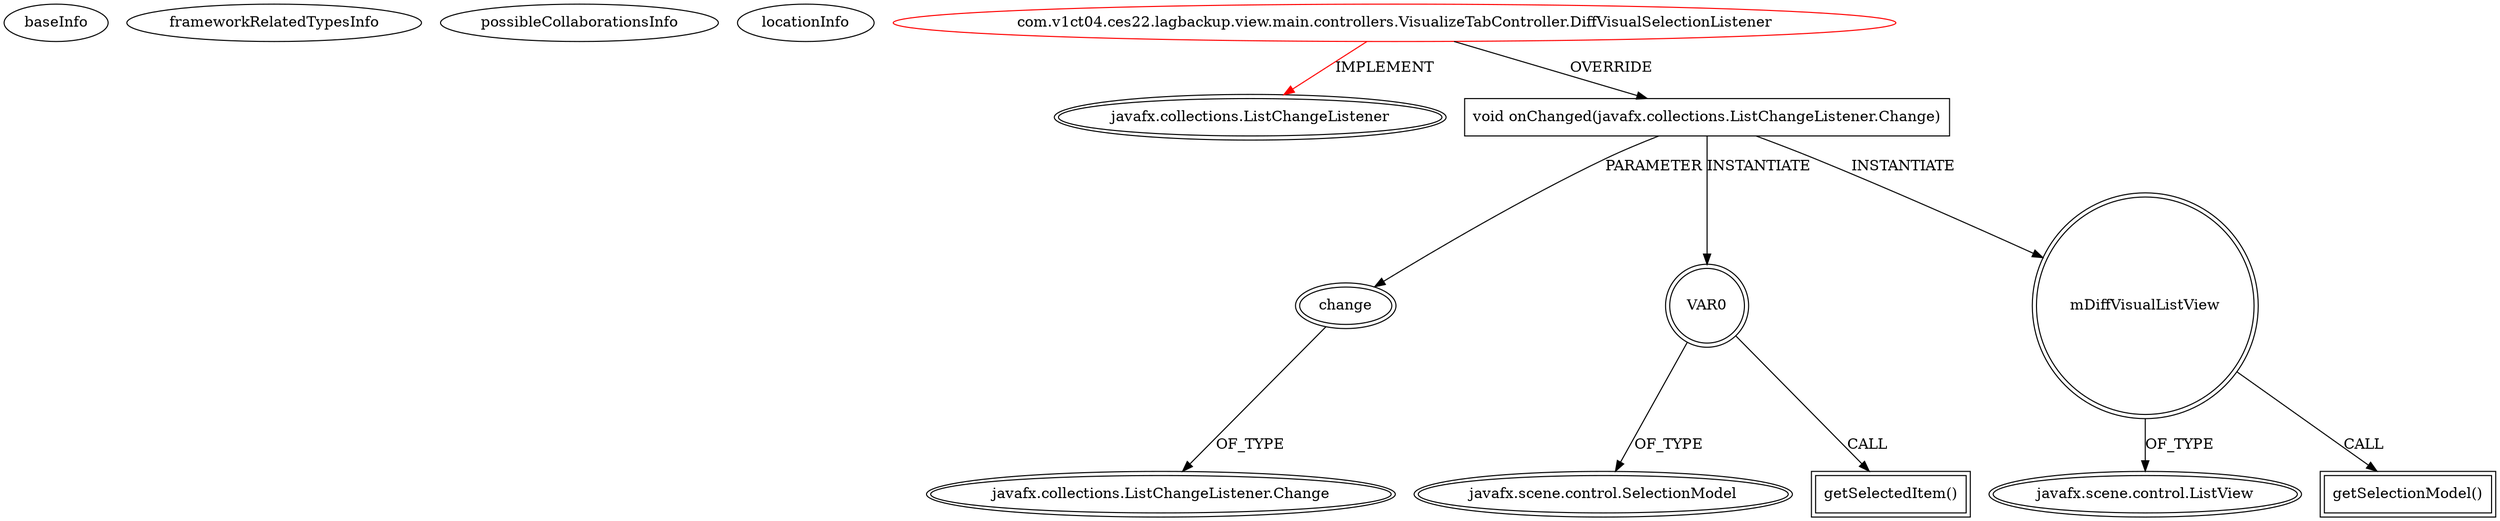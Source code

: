 digraph {
baseInfo[graphId=4638,category="extension_graph",isAnonymous=false,possibleRelation=false]
frameworkRelatedTypesInfo[0="javafx.collections.ListChangeListener"]
possibleCollaborationsInfo[]
locationInfo[projectName="v1ct04-lagbackup",filePath="/v1ct04-lagbackup/lagbackup-master/src/com/v1ct04/ces22/lagbackup/view/main/controllers/VisualizeTabController.java",contextSignature="DiffVisualSelectionListener",graphId="4638"]
0[label="com.v1ct04.ces22.lagbackup.view.main.controllers.VisualizeTabController.DiffVisualSelectionListener",vertexType="ROOT_CLIENT_CLASS_DECLARATION",isFrameworkType=false,color=red]
1[label="javafx.collections.ListChangeListener",vertexType="FRAMEWORK_INTERFACE_TYPE",isFrameworkType=true,peripheries=2]
2[label="void onChanged(javafx.collections.ListChangeListener.Change)",vertexType="OVERRIDING_METHOD_DECLARATION",isFrameworkType=false,shape=box]
3[label="change",vertexType="PARAMETER_DECLARATION",isFrameworkType=true,peripheries=2]
4[label="javafx.collections.ListChangeListener.Change",vertexType="FRAMEWORK_CLASS_TYPE",isFrameworkType=true,peripheries=2]
5[label="VAR0",vertexType="VARIABLE_EXPRESION",isFrameworkType=true,peripheries=2,shape=circle]
7[label="javafx.scene.control.SelectionModel",vertexType="FRAMEWORK_CLASS_TYPE",isFrameworkType=true,peripheries=2]
6[label="getSelectedItem()",vertexType="INSIDE_CALL",isFrameworkType=true,peripheries=2,shape=box]
8[label="mDiffVisualListView",vertexType="VARIABLE_EXPRESION",isFrameworkType=true,peripheries=2,shape=circle]
10[label="javafx.scene.control.ListView",vertexType="FRAMEWORK_CLASS_TYPE",isFrameworkType=true,peripheries=2]
9[label="getSelectionModel()",vertexType="INSIDE_CALL",isFrameworkType=true,peripheries=2,shape=box]
0->1[label="IMPLEMENT",color=red]
0->2[label="OVERRIDE"]
3->4[label="OF_TYPE"]
2->3[label="PARAMETER"]
2->5[label="INSTANTIATE"]
5->7[label="OF_TYPE"]
5->6[label="CALL"]
2->8[label="INSTANTIATE"]
8->10[label="OF_TYPE"]
8->9[label="CALL"]
}
